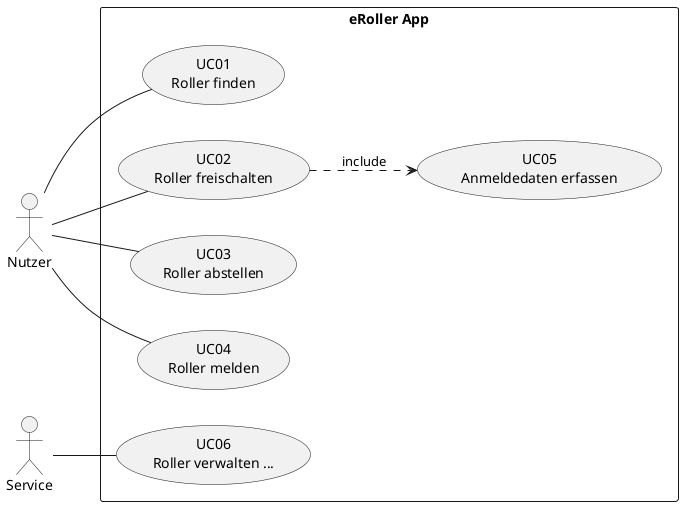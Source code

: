 @startuml example-usecase-diagram
left to right direction

actor Nutzer
actor Service

rectangle "eRoller App" {
  (UC01\nRoller finden) as (uc01)
  (UC02\nRoller freischalten) as (uc02)
  (UC03\nRoller abstellen) as (uc03)
  (UC04\nRoller melden) as (uc04)
  (UC05\nAnmeldedaten erfassen) as (uc05)
  (UC06\nRoller verwalten ...) as (uc06)
}

Nutzer -- (uc01)
Nutzer -- (uc02)
Nutzer -- (uc03)
Nutzer -- (uc04)
(uc02) .down.> (uc05) : include
Service -- (uc06)
@enduml